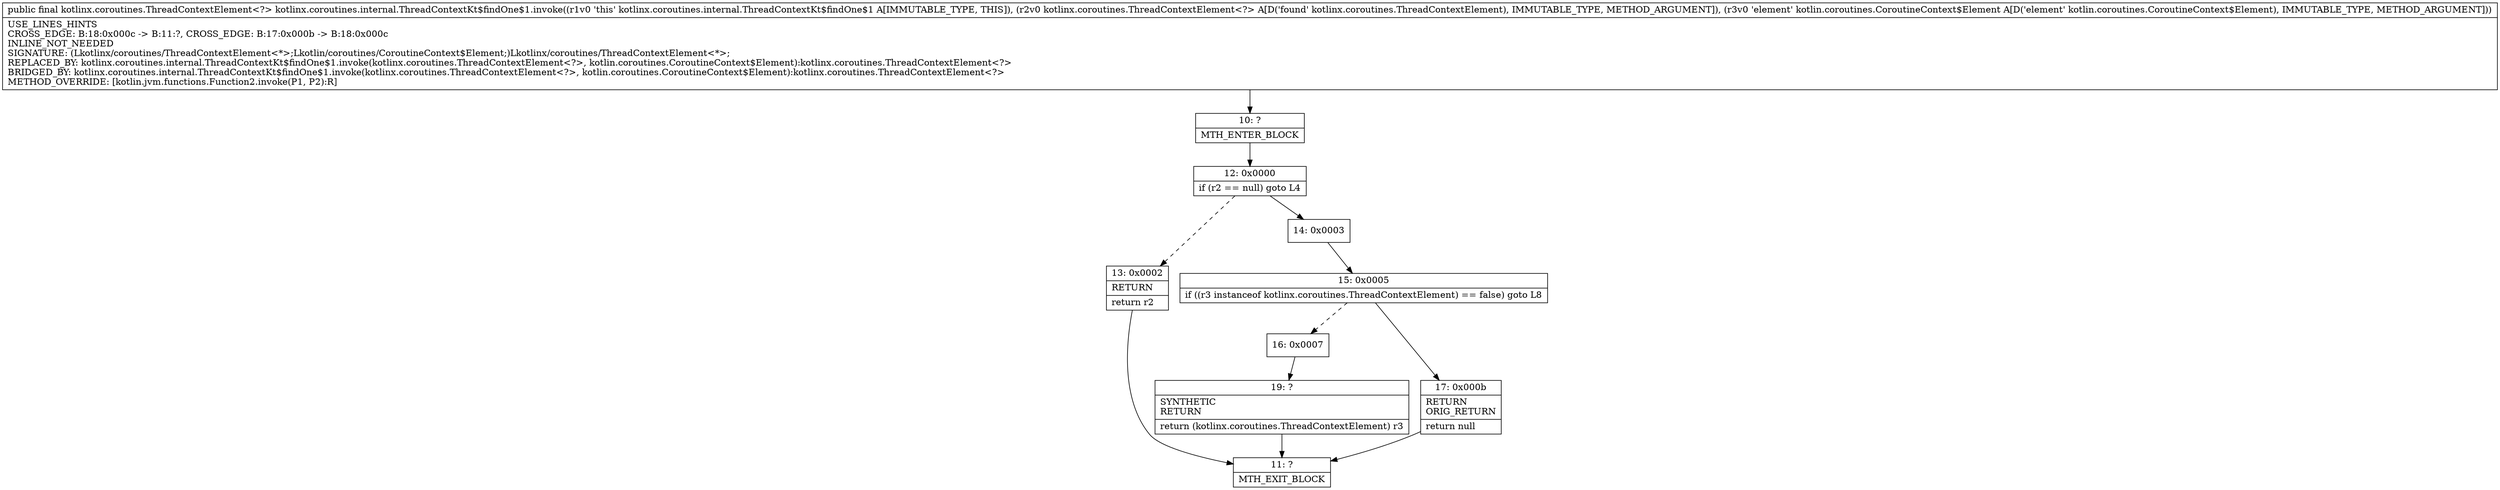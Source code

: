 digraph "CFG forkotlinx.coroutines.internal.ThreadContextKt$findOne$1.invoke(Lkotlinx\/coroutines\/ThreadContextElement;Lkotlin\/coroutines\/CoroutineContext$Element;)Lkotlinx\/coroutines\/ThreadContextElement;" {
Node_10 [shape=record,label="{10\:\ ?|MTH_ENTER_BLOCK\l}"];
Node_12 [shape=record,label="{12\:\ 0x0000|if (r2 == null) goto L4\l}"];
Node_13 [shape=record,label="{13\:\ 0x0002|RETURN\l|return r2\l}"];
Node_11 [shape=record,label="{11\:\ ?|MTH_EXIT_BLOCK\l}"];
Node_14 [shape=record,label="{14\:\ 0x0003}"];
Node_15 [shape=record,label="{15\:\ 0x0005|if ((r3 instanceof kotlinx.coroutines.ThreadContextElement) == false) goto L8\l}"];
Node_16 [shape=record,label="{16\:\ 0x0007}"];
Node_19 [shape=record,label="{19\:\ ?|SYNTHETIC\lRETURN\l|return (kotlinx.coroutines.ThreadContextElement) r3\l}"];
Node_17 [shape=record,label="{17\:\ 0x000b|RETURN\lORIG_RETURN\l|return null\l}"];
MethodNode[shape=record,label="{public final kotlinx.coroutines.ThreadContextElement\<?\> kotlinx.coroutines.internal.ThreadContextKt$findOne$1.invoke((r1v0 'this' kotlinx.coroutines.internal.ThreadContextKt$findOne$1 A[IMMUTABLE_TYPE, THIS]), (r2v0 kotlinx.coroutines.ThreadContextElement\<?\> A[D('found' kotlinx.coroutines.ThreadContextElement), IMMUTABLE_TYPE, METHOD_ARGUMENT]), (r3v0 'element' kotlin.coroutines.CoroutineContext$Element A[D('element' kotlin.coroutines.CoroutineContext$Element), IMMUTABLE_TYPE, METHOD_ARGUMENT]))  | USE_LINES_HINTS\lCROSS_EDGE: B:18:0x000c \-\> B:11:?, CROSS_EDGE: B:17:0x000b \-\> B:18:0x000c\lINLINE_NOT_NEEDED\lSIGNATURE: (Lkotlinx\/coroutines\/ThreadContextElement\<*\>;Lkotlin\/coroutines\/CoroutineContext$Element;)Lkotlinx\/coroutines\/ThreadContextElement\<*\>;\lREPLACED_BY: kotlinx.coroutines.internal.ThreadContextKt$findOne$1.invoke(kotlinx.coroutines.ThreadContextElement\<?\>, kotlin.coroutines.CoroutineContext$Element):kotlinx.coroutines.ThreadContextElement\<?\>\lBRIDGED_BY: kotlinx.coroutines.internal.ThreadContextKt$findOne$1.invoke(kotlinx.coroutines.ThreadContextElement\<?\>, kotlin.coroutines.CoroutineContext$Element):kotlinx.coroutines.ThreadContextElement\<?\>\lMETHOD_OVERRIDE: [kotlin.jvm.functions.Function2.invoke(P1, P2):R]\l}"];
MethodNode -> Node_10;Node_10 -> Node_12;
Node_12 -> Node_13[style=dashed];
Node_12 -> Node_14;
Node_13 -> Node_11;
Node_14 -> Node_15;
Node_15 -> Node_16[style=dashed];
Node_15 -> Node_17;
Node_16 -> Node_19;
Node_19 -> Node_11;
Node_17 -> Node_11;
}

